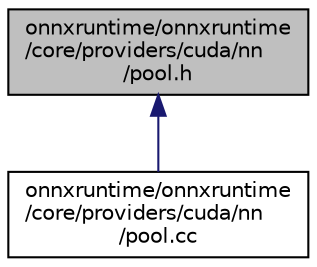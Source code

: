 digraph "onnxruntime/onnxruntime/core/providers/cuda/nn/pool.h"
{
  edge [fontname="Helvetica",fontsize="10",labelfontname="Helvetica",labelfontsize="10"];
  node [fontname="Helvetica",fontsize="10",shape=record];
  Node94 [label="onnxruntime/onnxruntime\l/core/providers/cuda/nn\l/pool.h",height=0.2,width=0.4,color="black", fillcolor="grey75", style="filled", fontcolor="black"];
  Node94 -> Node95 [dir="back",color="midnightblue",fontsize="10",style="solid",fontname="Helvetica"];
  Node95 [label="onnxruntime/onnxruntime\l/core/providers/cuda/nn\l/pool.cc",height=0.2,width=0.4,color="black", fillcolor="white", style="filled",URL="$cuda_2nn_2pool_8cc.html"];
}
